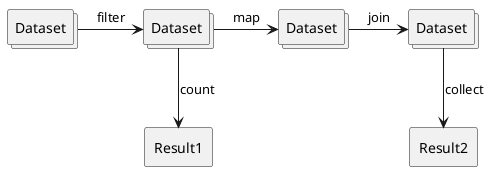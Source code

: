 @startuml

collections Dataset as ds1
collections Dataset as ds2
collections Dataset as ds3
collections Dataset as ds4



ds1 -> ds2 : filter
ds2 -> ds3 : map
ds3 -> ds4 : join

agent Result1 as res1
agent Result2 as res2

ds2 -down-> res1 : count
ds4 -down-> res2 : collect

@enduml